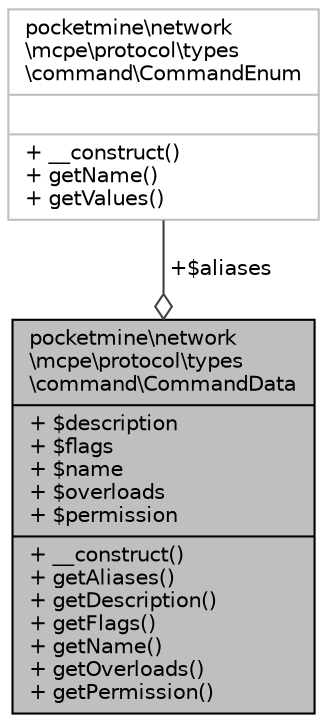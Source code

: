 digraph "pocketmine\network\mcpe\protocol\types\command\CommandData"
{
 // INTERACTIVE_SVG=YES
 // LATEX_PDF_SIZE
  edge [fontname="Helvetica",fontsize="10",labelfontname="Helvetica",labelfontsize="10"];
  node [fontname="Helvetica",fontsize="10",shape=record];
  Node1 [label="{pocketmine\\network\l\\mcpe\\protocol\\types\l\\command\\CommandData\n|+ $description\l+ $flags\l+ $name\l+ $overloads\l+ $permission\l|+ __construct()\l+ getAliases()\l+ getDescription()\l+ getFlags()\l+ getName()\l+ getOverloads()\l+ getPermission()\l}",height=0.2,width=0.4,color="black", fillcolor="grey75", style="filled", fontcolor="black",tooltip=" "];
  Node2 -> Node1 [color="grey25",fontsize="10",style="solid",label=" +$aliases" ,arrowhead="odiamond",fontname="Helvetica"];
  Node2 [label="{pocketmine\\network\l\\mcpe\\protocol\\types\l\\command\\CommandEnum\n||+ __construct()\l+ getName()\l+ getValues()\l}",height=0.2,width=0.4,color="grey75", fillcolor="white", style="filled",URL="$df/dc3/classpocketmine_1_1network_1_1mcpe_1_1protocol_1_1types_1_1command_1_1_command_enum.html",tooltip=" "];
}
